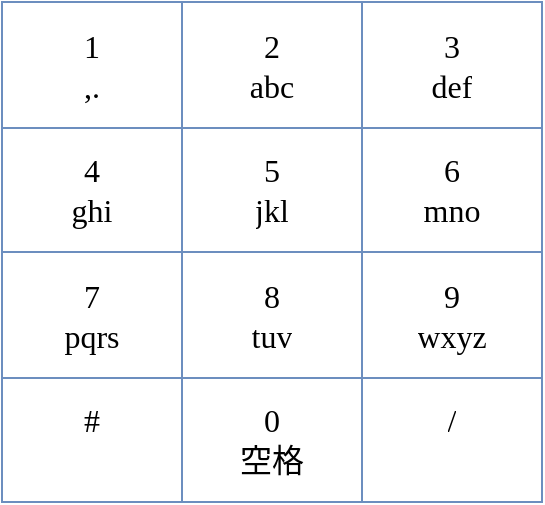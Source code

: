 <mxfile version="24.2.5" type="device">
  <diagram name="Page-1" id="3aipuVLbl27lPswAXA18">
    <mxGraphModel dx="1420" dy="821" grid="1" gridSize="10" guides="1" tooltips="1" connect="1" arrows="1" fold="1" page="1" pageScale="1" pageWidth="850" pageHeight="1100" math="0" shadow="0">
      <root>
        <mxCell id="0" />
        <mxCell id="1" parent="0" />
        <mxCell id="3o9R1CBB3o6wf6JfxRVH-1" value="" style="shape=table;startSize=0;container=1;collapsible=0;childLayout=tableLayout;fontSize=16;rounded=1;shadow=0;strokeColor=#6c8ebf;strokeWidth=1;fontFamily=Ubuntu;fontStyle=0;fillColor=none;" vertex="1" parent="1">
          <mxGeometry x="220" y="230" width="270" height="250" as="geometry" />
        </mxCell>
        <mxCell id="3o9R1CBB3o6wf6JfxRVH-14" style="shape=tableRow;horizontal=0;startSize=0;swimlaneHead=0;swimlaneBody=0;strokeColor=inherit;top=0;left=0;bottom=0;right=0;collapsible=0;dropTarget=0;fillColor=none;points=[[0,0.5],[1,0.5]];portConstraint=eastwest;fontSize=16;rounded=1;shadow=0;strokeWidth=1;fontFamily=Ubuntu;fontStyle=0;" vertex="1" parent="3o9R1CBB3o6wf6JfxRVH-1">
          <mxGeometry width="270" height="63" as="geometry" />
        </mxCell>
        <mxCell id="3o9R1CBB3o6wf6JfxRVH-15" value="1&lt;div&gt;,.&lt;/div&gt;" style="shape=partialRectangle;html=1;whiteSpace=wrap;connectable=0;strokeColor=inherit;overflow=hidden;fillColor=none;top=0;left=0;bottom=0;right=0;pointerEvents=1;fontSize=16;rounded=1;shadow=0;strokeWidth=1;fontFamily=Ubuntu;fontStyle=0;" vertex="1" parent="3o9R1CBB3o6wf6JfxRVH-14">
          <mxGeometry width="90" height="63" as="geometry">
            <mxRectangle width="90" height="63" as="alternateBounds" />
          </mxGeometry>
        </mxCell>
        <mxCell id="3o9R1CBB3o6wf6JfxRVH-16" value="2&lt;div&gt;abc&lt;/div&gt;" style="shape=partialRectangle;html=1;whiteSpace=wrap;connectable=0;strokeColor=inherit;overflow=hidden;fillColor=none;top=0;left=0;bottom=0;right=0;pointerEvents=1;fontSize=16;rounded=1;shadow=0;strokeWidth=1;fontFamily=Ubuntu;fontStyle=0;" vertex="1" parent="3o9R1CBB3o6wf6JfxRVH-14">
          <mxGeometry x="90" width="90" height="63" as="geometry">
            <mxRectangle width="90" height="63" as="alternateBounds" />
          </mxGeometry>
        </mxCell>
        <mxCell id="3o9R1CBB3o6wf6JfxRVH-17" value="3&lt;div&gt;def&lt;/div&gt;" style="shape=partialRectangle;html=1;whiteSpace=wrap;connectable=0;strokeColor=inherit;overflow=hidden;fillColor=none;top=0;left=0;bottom=0;right=0;pointerEvents=1;fontSize=16;rounded=1;shadow=0;strokeWidth=1;fontFamily=Ubuntu;fontStyle=0;" vertex="1" parent="3o9R1CBB3o6wf6JfxRVH-14">
          <mxGeometry x="180" width="90" height="63" as="geometry">
            <mxRectangle width="90" height="63" as="alternateBounds" />
          </mxGeometry>
        </mxCell>
        <mxCell id="3o9R1CBB3o6wf6JfxRVH-2" value="" style="shape=tableRow;horizontal=0;startSize=0;swimlaneHead=0;swimlaneBody=0;strokeColor=inherit;top=0;left=0;bottom=0;right=0;collapsible=0;dropTarget=0;fillColor=none;points=[[0,0.5],[1,0.5]];portConstraint=eastwest;fontSize=16;rounded=1;shadow=0;strokeWidth=1;fontFamily=Ubuntu;fontStyle=0;" vertex="1" parent="3o9R1CBB3o6wf6JfxRVH-1">
          <mxGeometry y="63" width="270" height="62" as="geometry" />
        </mxCell>
        <mxCell id="3o9R1CBB3o6wf6JfxRVH-3" value="4&lt;div&gt;ghi&lt;/div&gt;" style="shape=partialRectangle;html=1;whiteSpace=wrap;connectable=0;strokeColor=inherit;overflow=hidden;fillColor=none;top=0;left=0;bottom=0;right=0;pointerEvents=1;fontSize=16;rounded=1;shadow=0;strokeWidth=1;fontFamily=Ubuntu;fontStyle=0;" vertex="1" parent="3o9R1CBB3o6wf6JfxRVH-2">
          <mxGeometry width="90" height="62" as="geometry">
            <mxRectangle width="90" height="62" as="alternateBounds" />
          </mxGeometry>
        </mxCell>
        <mxCell id="3o9R1CBB3o6wf6JfxRVH-4" value="5&lt;div&gt;jkl&lt;/div&gt;" style="shape=partialRectangle;html=1;whiteSpace=wrap;connectable=0;strokeColor=inherit;overflow=hidden;fillColor=none;top=0;left=0;bottom=0;right=0;pointerEvents=1;fontSize=16;rounded=1;shadow=0;strokeWidth=1;fontFamily=Ubuntu;fontStyle=0;" vertex="1" parent="3o9R1CBB3o6wf6JfxRVH-2">
          <mxGeometry x="90" width="90" height="62" as="geometry">
            <mxRectangle width="90" height="62" as="alternateBounds" />
          </mxGeometry>
        </mxCell>
        <mxCell id="3o9R1CBB3o6wf6JfxRVH-5" value="6&lt;div&gt;mno&lt;/div&gt;" style="shape=partialRectangle;html=1;whiteSpace=wrap;connectable=0;strokeColor=inherit;overflow=hidden;fillColor=none;top=0;left=0;bottom=0;right=0;pointerEvents=1;fontSize=16;rounded=1;shadow=0;strokeWidth=1;fontFamily=Ubuntu;fontStyle=0;" vertex="1" parent="3o9R1CBB3o6wf6JfxRVH-2">
          <mxGeometry x="180" width="90" height="62" as="geometry">
            <mxRectangle width="90" height="62" as="alternateBounds" />
          </mxGeometry>
        </mxCell>
        <mxCell id="3o9R1CBB3o6wf6JfxRVH-6" value="" style="shape=tableRow;horizontal=0;startSize=0;swimlaneHead=0;swimlaneBody=0;strokeColor=inherit;top=0;left=0;bottom=0;right=0;collapsible=0;dropTarget=0;fillColor=none;points=[[0,0.5],[1,0.5]];portConstraint=eastwest;fontSize=16;rounded=1;shadow=0;strokeWidth=1;fontFamily=Ubuntu;fontStyle=0;" vertex="1" parent="3o9R1CBB3o6wf6JfxRVH-1">
          <mxGeometry y="125" width="270" height="63" as="geometry" />
        </mxCell>
        <mxCell id="3o9R1CBB3o6wf6JfxRVH-7" value="7&lt;div&gt;pqrs&lt;/div&gt;" style="shape=partialRectangle;html=1;whiteSpace=wrap;connectable=0;strokeColor=inherit;overflow=hidden;fillColor=none;top=0;left=0;bottom=0;right=0;pointerEvents=1;fontSize=16;rounded=1;shadow=0;strokeWidth=1;fontFamily=Ubuntu;fontStyle=0;" vertex="1" parent="3o9R1CBB3o6wf6JfxRVH-6">
          <mxGeometry width="90" height="63" as="geometry">
            <mxRectangle width="90" height="63" as="alternateBounds" />
          </mxGeometry>
        </mxCell>
        <mxCell id="3o9R1CBB3o6wf6JfxRVH-8" value="8&lt;div&gt;tuv&lt;/div&gt;" style="shape=partialRectangle;html=1;whiteSpace=wrap;connectable=0;strokeColor=inherit;overflow=hidden;fillColor=none;top=0;left=0;bottom=0;right=0;pointerEvents=1;fontSize=16;rounded=1;shadow=0;strokeWidth=1;fontFamily=Ubuntu;fontStyle=0;" vertex="1" parent="3o9R1CBB3o6wf6JfxRVH-6">
          <mxGeometry x="90" width="90" height="63" as="geometry">
            <mxRectangle width="90" height="63" as="alternateBounds" />
          </mxGeometry>
        </mxCell>
        <mxCell id="3o9R1CBB3o6wf6JfxRVH-9" value="9&lt;div&gt;wxyz&lt;/div&gt;" style="shape=partialRectangle;html=1;whiteSpace=wrap;connectable=0;strokeColor=inherit;overflow=hidden;fillColor=none;top=0;left=0;bottom=0;right=0;pointerEvents=1;fontSize=16;rounded=1;shadow=0;strokeWidth=1;fontFamily=Ubuntu;fontStyle=0;" vertex="1" parent="3o9R1CBB3o6wf6JfxRVH-6">
          <mxGeometry x="180" width="90" height="63" as="geometry">
            <mxRectangle width="90" height="63" as="alternateBounds" />
          </mxGeometry>
        </mxCell>
        <mxCell id="3o9R1CBB3o6wf6JfxRVH-10" value="" style="shape=tableRow;horizontal=0;startSize=0;swimlaneHead=0;swimlaneBody=0;strokeColor=inherit;top=0;left=0;bottom=0;right=0;collapsible=0;dropTarget=0;fillColor=none;points=[[0,0.5],[1,0.5]];portConstraint=eastwest;fontSize=16;rounded=1;shadow=0;strokeWidth=1;fontFamily=Ubuntu;fontStyle=0;" vertex="1" parent="3o9R1CBB3o6wf6JfxRVH-1">
          <mxGeometry y="188" width="270" height="62" as="geometry" />
        </mxCell>
        <mxCell id="3o9R1CBB3o6wf6JfxRVH-11" value="#&lt;div&gt;&lt;br&gt;&lt;/div&gt;" style="shape=partialRectangle;html=1;whiteSpace=wrap;connectable=0;strokeColor=inherit;overflow=hidden;fillColor=none;top=0;left=0;bottom=0;right=0;pointerEvents=1;fontSize=16;rounded=1;shadow=0;strokeWidth=1;fontFamily=Ubuntu;fontStyle=0;" vertex="1" parent="3o9R1CBB3o6wf6JfxRVH-10">
          <mxGeometry width="90" height="62" as="geometry">
            <mxRectangle width="90" height="62" as="alternateBounds" />
          </mxGeometry>
        </mxCell>
        <mxCell id="3o9R1CBB3o6wf6JfxRVH-12" value="0&lt;div&gt;空格&lt;/div&gt;" style="shape=partialRectangle;html=1;whiteSpace=wrap;connectable=0;strokeColor=inherit;overflow=hidden;fillColor=none;top=0;left=0;bottom=0;right=0;pointerEvents=1;fontSize=16;rounded=1;shadow=0;strokeWidth=1;fontFamily=Ubuntu;fontStyle=0;" vertex="1" parent="3o9R1CBB3o6wf6JfxRVH-10">
          <mxGeometry x="90" width="90" height="62" as="geometry">
            <mxRectangle width="90" height="62" as="alternateBounds" />
          </mxGeometry>
        </mxCell>
        <mxCell id="3o9R1CBB3o6wf6JfxRVH-13" value="/&lt;div&gt;&lt;br&gt;&lt;/div&gt;" style="shape=partialRectangle;html=1;whiteSpace=wrap;connectable=0;strokeColor=inherit;overflow=hidden;fillColor=none;top=0;left=0;bottom=0;right=0;pointerEvents=1;fontSize=16;rounded=1;shadow=0;strokeWidth=1;fontFamily=Ubuntu;fontStyle=0;" vertex="1" parent="3o9R1CBB3o6wf6JfxRVH-10">
          <mxGeometry x="180" width="90" height="62" as="geometry">
            <mxRectangle width="90" height="62" as="alternateBounds" />
          </mxGeometry>
        </mxCell>
      </root>
    </mxGraphModel>
  </diagram>
</mxfile>
